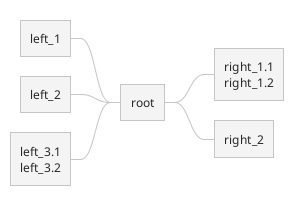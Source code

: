 ' Do not edit
' Theme Gallery
' autogenerated by script
'
@startmindmap
!theme carbon-gray
+ root
**:right_1.1
right_1.2;
++ right_2

left side

-- left_1
-- left_2
**:left_3.1
left_3.2;
@endmindmap
